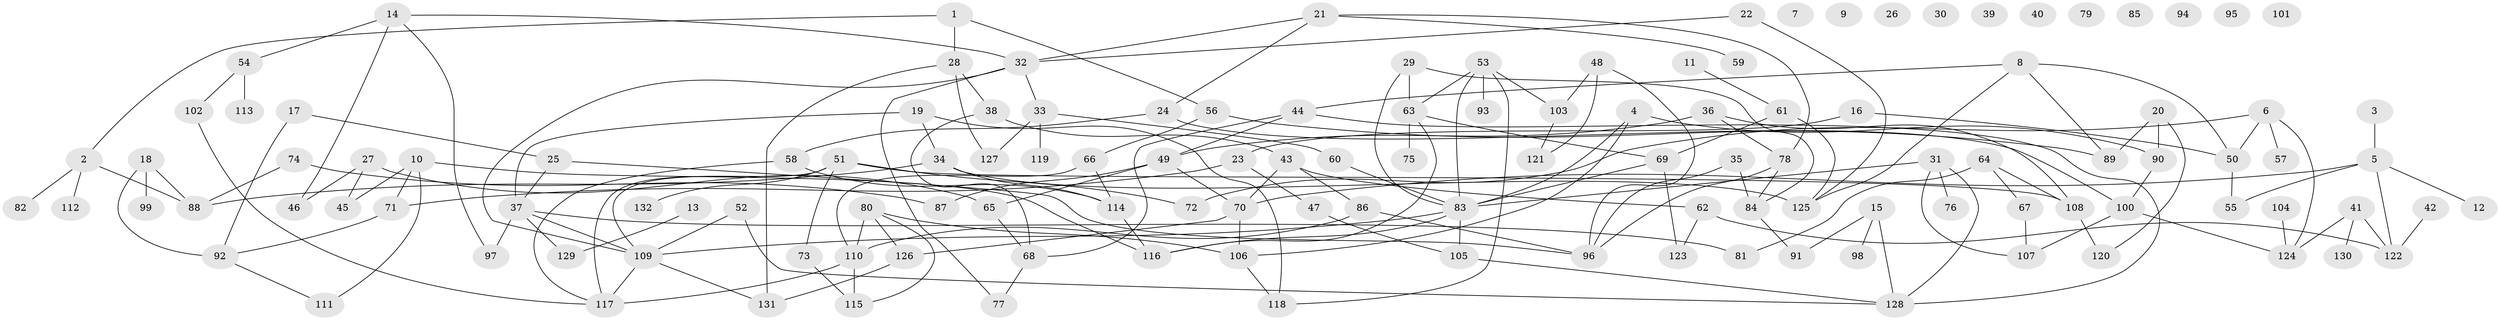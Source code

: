 // coarse degree distribution, {1: 0.10144927536231885, 4: 0.2898550724637681, 3: 0.2608695652173913, 5: 0.10144927536231885, 6: 0.07246376811594203, 2: 0.13043478260869565, 7: 0.014492753623188406, 10: 0.014492753623188406, 9: 0.014492753623188406}
// Generated by graph-tools (version 1.1) at 2025/35/03/04/25 23:35:45]
// undirected, 132 vertices, 182 edges
graph export_dot {
  node [color=gray90,style=filled];
  1;
  2;
  3;
  4;
  5;
  6;
  7;
  8;
  9;
  10;
  11;
  12;
  13;
  14;
  15;
  16;
  17;
  18;
  19;
  20;
  21;
  22;
  23;
  24;
  25;
  26;
  27;
  28;
  29;
  30;
  31;
  32;
  33;
  34;
  35;
  36;
  37;
  38;
  39;
  40;
  41;
  42;
  43;
  44;
  45;
  46;
  47;
  48;
  49;
  50;
  51;
  52;
  53;
  54;
  55;
  56;
  57;
  58;
  59;
  60;
  61;
  62;
  63;
  64;
  65;
  66;
  67;
  68;
  69;
  70;
  71;
  72;
  73;
  74;
  75;
  76;
  77;
  78;
  79;
  80;
  81;
  82;
  83;
  84;
  85;
  86;
  87;
  88;
  89;
  90;
  91;
  92;
  93;
  94;
  95;
  96;
  97;
  98;
  99;
  100;
  101;
  102;
  103;
  104;
  105;
  106;
  107;
  108;
  109;
  110;
  111;
  112;
  113;
  114;
  115;
  116;
  117;
  118;
  119;
  120;
  121;
  122;
  123;
  124;
  125;
  126;
  127;
  128;
  129;
  130;
  131;
  132;
  1 -- 2;
  1 -- 28;
  1 -- 56;
  2 -- 82;
  2 -- 88;
  2 -- 112;
  3 -- 5;
  4 -- 83;
  4 -- 90;
  4 -- 106;
  5 -- 12;
  5 -- 55;
  5 -- 70;
  5 -- 122;
  6 -- 50;
  6 -- 57;
  6 -- 72;
  6 -- 124;
  8 -- 44;
  8 -- 50;
  8 -- 89;
  8 -- 125;
  10 -- 45;
  10 -- 71;
  10 -- 111;
  10 -- 116;
  11 -- 61;
  13 -- 129;
  14 -- 32;
  14 -- 46;
  14 -- 54;
  14 -- 97;
  15 -- 91;
  15 -- 98;
  15 -- 128;
  16 -- 23;
  16 -- 50;
  17 -- 25;
  17 -- 92;
  18 -- 88;
  18 -- 92;
  18 -- 99;
  19 -- 34;
  19 -- 37;
  19 -- 118;
  20 -- 89;
  20 -- 90;
  20 -- 120;
  21 -- 24;
  21 -- 32;
  21 -- 59;
  21 -- 78;
  22 -- 32;
  22 -- 125;
  23 -- 47;
  23 -- 71;
  24 -- 58;
  24 -- 100;
  25 -- 37;
  25 -- 96;
  27 -- 45;
  27 -- 46;
  27 -- 65;
  28 -- 38;
  28 -- 127;
  28 -- 131;
  29 -- 63;
  29 -- 83;
  29 -- 84;
  31 -- 76;
  31 -- 83;
  31 -- 107;
  31 -- 128;
  32 -- 33;
  32 -- 77;
  32 -- 109;
  33 -- 60;
  33 -- 119;
  33 -- 127;
  34 -- 88;
  34 -- 114;
  34 -- 125;
  35 -- 84;
  35 -- 96;
  36 -- 49;
  36 -- 78;
  36 -- 108;
  37 -- 81;
  37 -- 97;
  37 -- 109;
  37 -- 129;
  38 -- 43;
  38 -- 68;
  41 -- 122;
  41 -- 124;
  41 -- 130;
  42 -- 122;
  43 -- 62;
  43 -- 70;
  43 -- 86;
  44 -- 49;
  44 -- 68;
  44 -- 128;
  47 -- 105;
  48 -- 96;
  48 -- 103;
  48 -- 121;
  49 -- 65;
  49 -- 70;
  49 -- 87;
  50 -- 55;
  51 -- 72;
  51 -- 73;
  51 -- 108;
  51 -- 109;
  51 -- 117;
  51 -- 132;
  52 -- 109;
  52 -- 128;
  53 -- 63;
  53 -- 83;
  53 -- 93;
  53 -- 103;
  53 -- 118;
  54 -- 102;
  54 -- 113;
  56 -- 66;
  56 -- 89;
  58 -- 114;
  58 -- 117;
  60 -- 83;
  61 -- 69;
  61 -- 125;
  62 -- 122;
  62 -- 123;
  63 -- 69;
  63 -- 75;
  63 -- 116;
  64 -- 67;
  64 -- 81;
  64 -- 108;
  65 -- 68;
  66 -- 110;
  66 -- 114;
  67 -- 107;
  68 -- 77;
  69 -- 83;
  69 -- 123;
  70 -- 106;
  70 -- 126;
  71 -- 92;
  73 -- 115;
  74 -- 87;
  74 -- 88;
  78 -- 84;
  78 -- 96;
  80 -- 106;
  80 -- 110;
  80 -- 115;
  80 -- 126;
  83 -- 105;
  83 -- 109;
  83 -- 116;
  84 -- 91;
  86 -- 96;
  86 -- 110;
  90 -- 100;
  92 -- 111;
  100 -- 107;
  100 -- 124;
  102 -- 117;
  103 -- 121;
  104 -- 124;
  105 -- 128;
  106 -- 118;
  108 -- 120;
  109 -- 117;
  109 -- 131;
  110 -- 115;
  110 -- 117;
  114 -- 116;
  126 -- 131;
}
